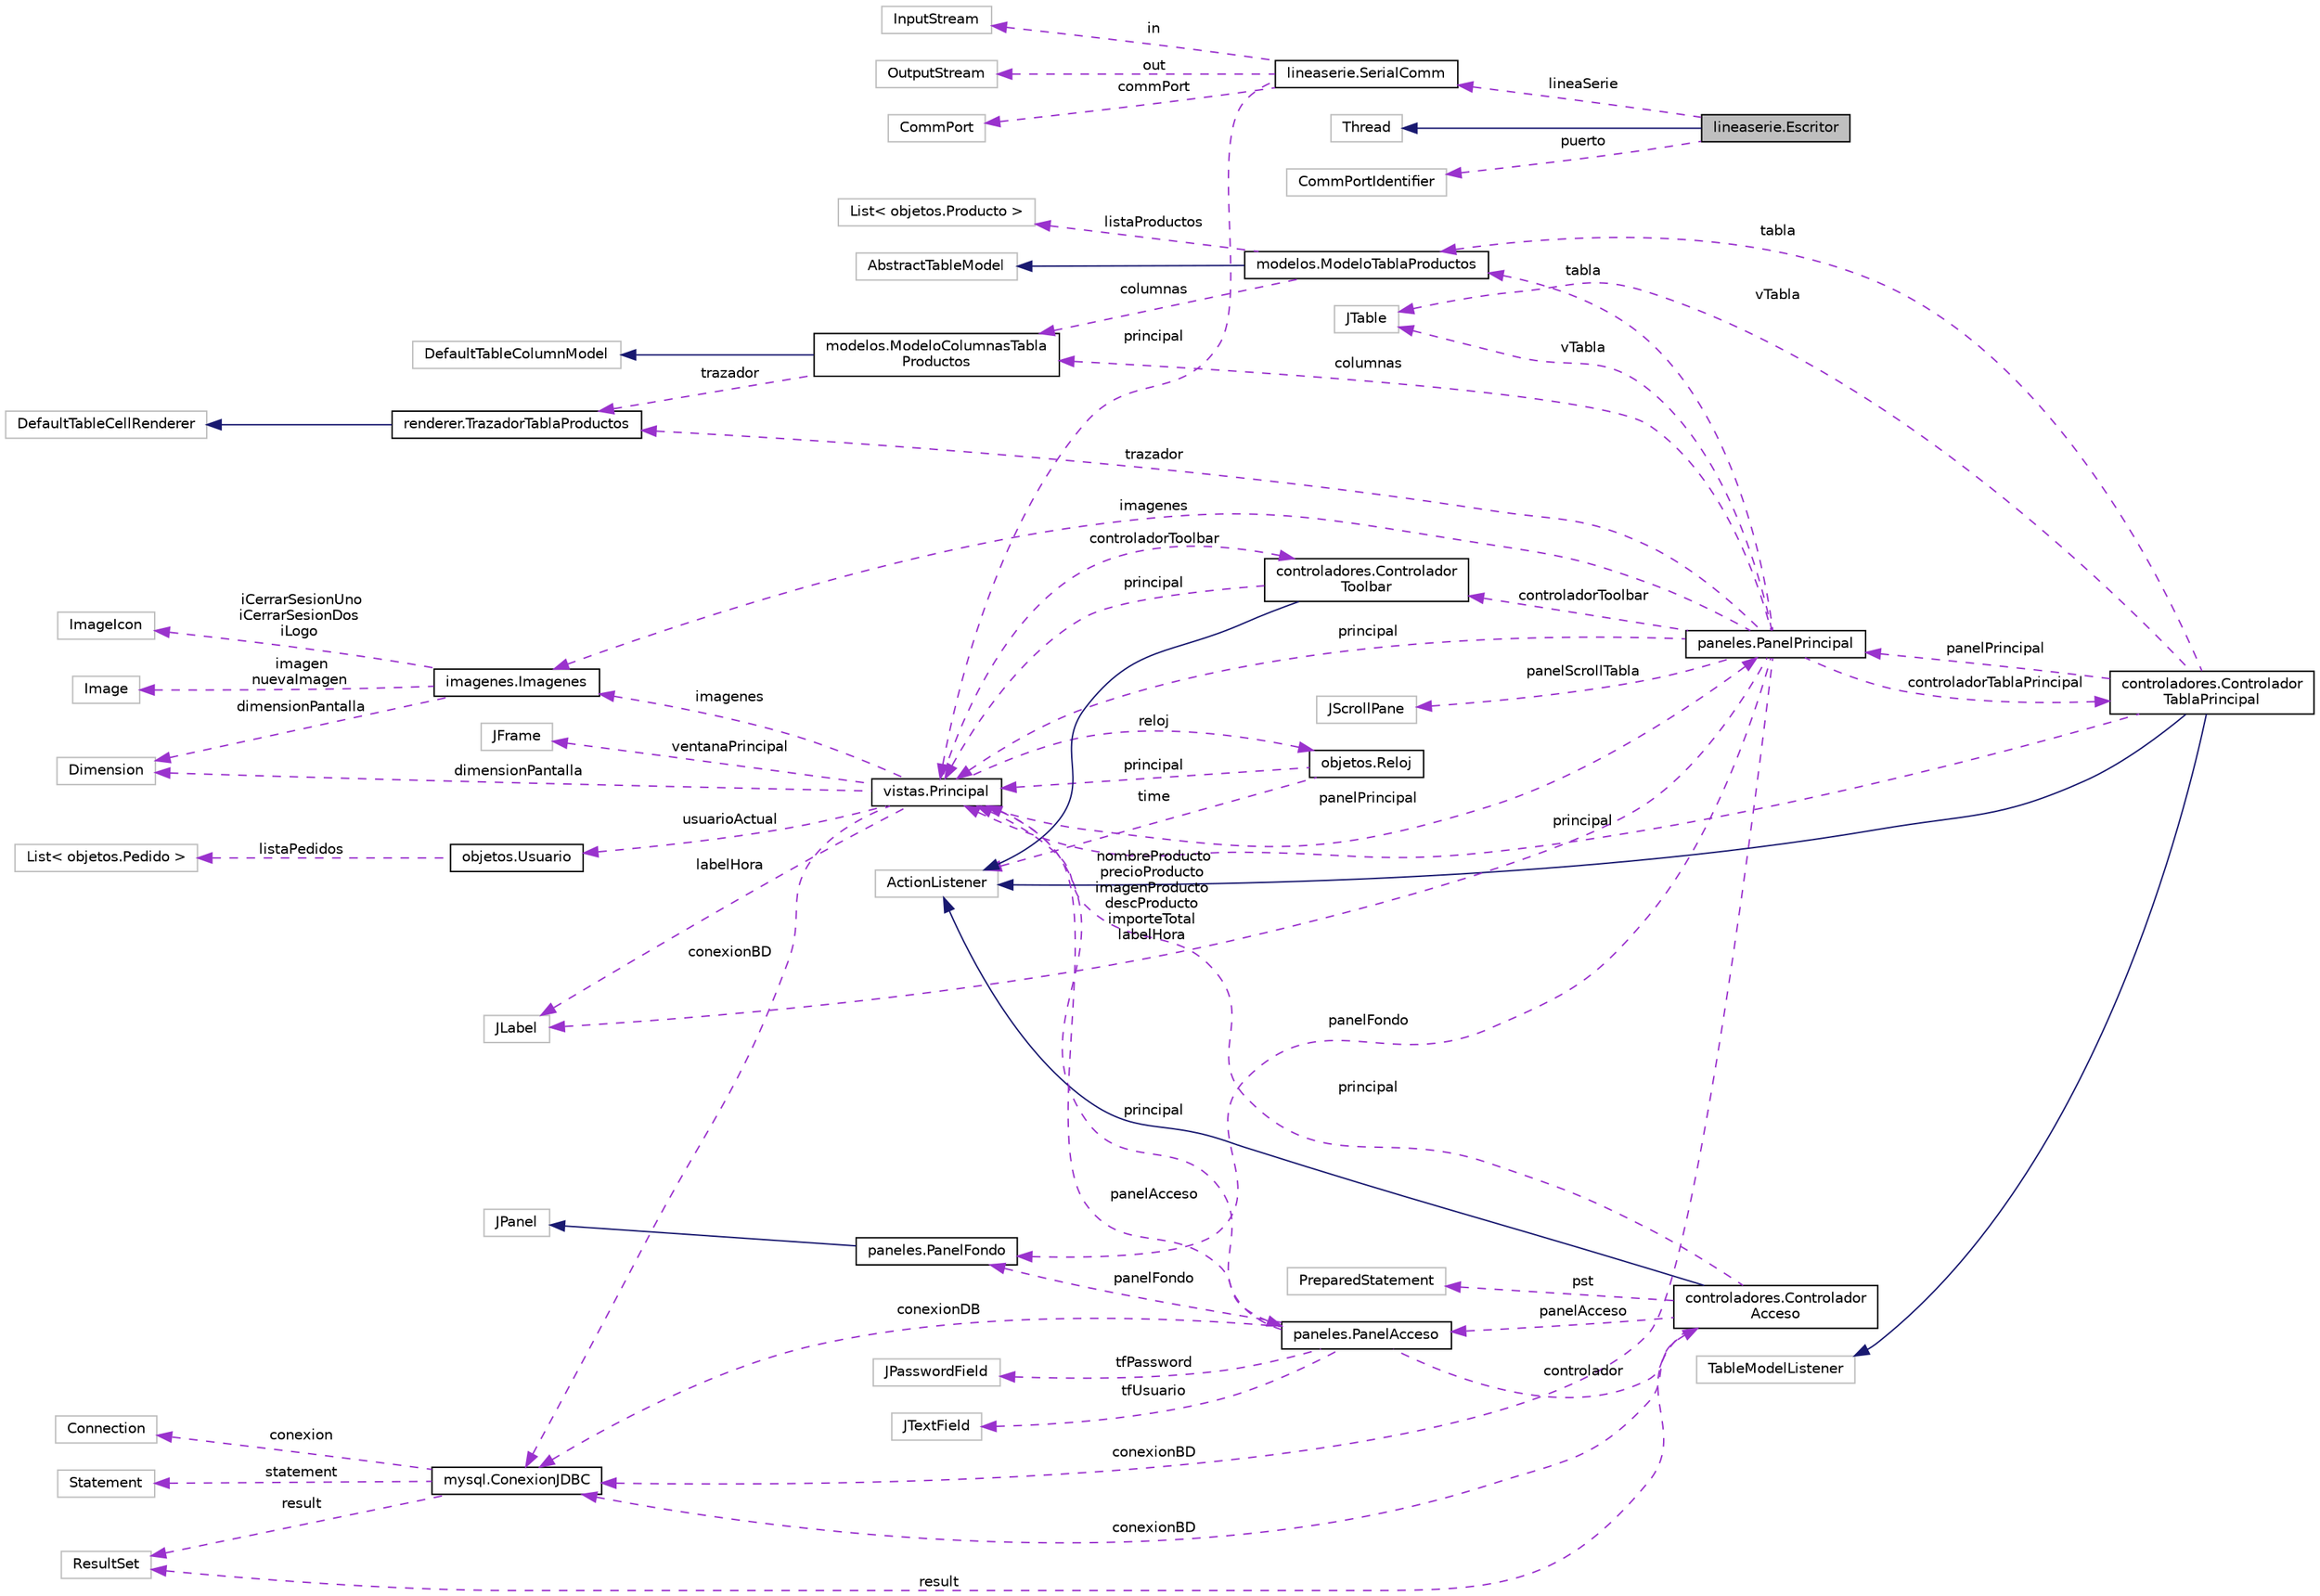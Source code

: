digraph "lineaserie.Escritor"
{
  edge [fontname="Helvetica",fontsize="10",labelfontname="Helvetica",labelfontsize="10"];
  node [fontname="Helvetica",fontsize="10",shape=record];
  rankdir="LR";
  Node2 [label="lineaserie.Escritor",height=0.2,width=0.4,color="black", fillcolor="grey75", style="filled", fontcolor="black"];
  Node3 -> Node2 [dir="back",color="midnightblue",fontsize="10",style="solid",fontname="Helvetica"];
  Node3 [label="Thread",height=0.2,width=0.4,color="grey75", fillcolor="white", style="filled"];
  Node4 -> Node2 [dir="back",color="darkorchid3",fontsize="10",style="dashed",label=" puerto" ,fontname="Helvetica"];
  Node4 [label="CommPortIdentifier",height=0.2,width=0.4,color="grey75", fillcolor="white", style="filled"];
  Node5 -> Node2 [dir="back",color="darkorchid3",fontsize="10",style="dashed",label=" lineaSerie" ,fontname="Helvetica"];
  Node5 [label="lineaserie.SerialComm",height=0.2,width=0.4,color="black", fillcolor="white", style="filled",URL="$classlineaserie_1_1_serial_comm.html"];
  Node6 -> Node5 [dir="back",color="darkorchid3",fontsize="10",style="dashed",label=" in" ,fontname="Helvetica"];
  Node6 [label="InputStream",height=0.2,width=0.4,color="grey75", fillcolor="white", style="filled"];
  Node7 -> Node5 [dir="back",color="darkorchid3",fontsize="10",style="dashed",label=" out" ,fontname="Helvetica"];
  Node7 [label="OutputStream",height=0.2,width=0.4,color="grey75", fillcolor="white", style="filled"];
  Node8 -> Node5 [dir="back",color="darkorchid3",fontsize="10",style="dashed",label=" commPort" ,fontname="Helvetica"];
  Node8 [label="CommPort",height=0.2,width=0.4,color="grey75", fillcolor="white", style="filled"];
  Node9 -> Node5 [dir="back",color="darkorchid3",fontsize="10",style="dashed",label=" principal" ,fontname="Helvetica"];
  Node9 [label="vistas.Principal",height=0.2,width=0.4,color="black", fillcolor="white", style="filled",URL="$classvistas_1_1_principal.html"];
  Node10 -> Node9 [dir="back",color="darkorchid3",fontsize="10",style="dashed",label=" reloj" ,fontname="Helvetica"];
  Node10 [label="objetos.Reloj",height=0.2,width=0.4,color="black", fillcolor="white", style="filled",URL="$classobjetos_1_1_reloj.html"];
  Node11 -> Node10 [dir="back",color="darkorchid3",fontsize="10",style="dashed",label=" time" ,fontname="Helvetica"];
  Node11 [label="ActionListener",height=0.2,width=0.4,color="grey75", fillcolor="white", style="filled"];
  Node9 -> Node10 [dir="back",color="darkorchid3",fontsize="10",style="dashed",label=" principal" ,fontname="Helvetica"];
  Node12 -> Node9 [dir="back",color="darkorchid3",fontsize="10",style="dashed",label=" panelPrincipal" ,fontname="Helvetica"];
  Node12 [label="paneles.PanelPrincipal",height=0.2,width=0.4,color="black", fillcolor="white", style="filled",URL="$classpaneles_1_1_panel_principal.html"];
  Node13 -> Node12 [dir="back",color="darkorchid3",fontsize="10",style="dashed",label=" controladorTablaPrincipal" ,fontname="Helvetica"];
  Node13 [label="controladores.Controlador\lTablaPrincipal",height=0.2,width=0.4,color="black", fillcolor="white", style="filled",URL="$classcontroladores_1_1_controlador_tabla_principal.html"];
  Node11 -> Node13 [dir="back",color="midnightblue",fontsize="10",style="solid",fontname="Helvetica"];
  Node14 -> Node13 [dir="back",color="midnightblue",fontsize="10",style="solid",fontname="Helvetica"];
  Node14 [label="TableModelListener",height=0.2,width=0.4,color="grey75", fillcolor="white", style="filled"];
  Node12 -> Node13 [dir="back",color="darkorchid3",fontsize="10",style="dashed",label=" panelPrincipal" ,fontname="Helvetica"];
  Node15 -> Node13 [dir="back",color="darkorchid3",fontsize="10",style="dashed",label=" vTabla" ,fontname="Helvetica"];
  Node15 [label="JTable",height=0.2,width=0.4,color="grey75", fillcolor="white", style="filled"];
  Node9 -> Node13 [dir="back",color="darkorchid3",fontsize="10",style="dashed",label=" principal" ,fontname="Helvetica"];
  Node16 -> Node13 [dir="back",color="darkorchid3",fontsize="10",style="dashed",label=" tabla" ,fontname="Helvetica"];
  Node16 [label="modelos.ModeloTablaProductos",height=0.2,width=0.4,color="black", fillcolor="white", style="filled",URL="$classmodelos_1_1_modelo_tabla_productos.html"];
  Node17 -> Node16 [dir="back",color="midnightblue",fontsize="10",style="solid",fontname="Helvetica"];
  Node17 [label="AbstractTableModel",height=0.2,width=0.4,color="grey75", fillcolor="white", style="filled"];
  Node18 -> Node16 [dir="back",color="darkorchid3",fontsize="10",style="dashed",label=" columnas" ,fontname="Helvetica"];
  Node18 [label="modelos.ModeloColumnasTabla\lProductos",height=0.2,width=0.4,color="black", fillcolor="white", style="filled",URL="$classmodelos_1_1_modelo_columnas_tabla_productos.html"];
  Node19 -> Node18 [dir="back",color="midnightblue",fontsize="10",style="solid",fontname="Helvetica"];
  Node19 [label="DefaultTableColumnModel",height=0.2,width=0.4,color="grey75", fillcolor="white", style="filled"];
  Node20 -> Node18 [dir="back",color="darkorchid3",fontsize="10",style="dashed",label=" trazador" ,fontname="Helvetica"];
  Node20 [label="renderer.TrazadorTablaProductos",height=0.2,width=0.4,color="black", fillcolor="white", style="filled",URL="$classrenderer_1_1_trazador_tabla_productos.html"];
  Node21 -> Node20 [dir="back",color="midnightblue",fontsize="10",style="solid",fontname="Helvetica"];
  Node21 [label="DefaultTableCellRenderer",height=0.2,width=0.4,color="grey75", fillcolor="white", style="filled"];
  Node22 -> Node16 [dir="back",color="darkorchid3",fontsize="10",style="dashed",label=" listaProductos" ,fontname="Helvetica"];
  Node22 [label="List\< objetos.Producto \>",height=0.2,width=0.4,color="grey75", fillcolor="white", style="filled"];
  Node20 -> Node12 [dir="back",color="darkorchid3",fontsize="10",style="dashed",label=" trazador" ,fontname="Helvetica"];
  Node23 -> Node12 [dir="back",color="darkorchid3",fontsize="10",style="dashed",label=" conexionBD" ,fontname="Helvetica"];
  Node23 [label="mysql.ConexionJDBC",height=0.2,width=0.4,color="black", fillcolor="white", style="filled",URL="$classmysql_1_1_conexion_j_d_b_c.html"];
  Node24 -> Node23 [dir="back",color="darkorchid3",fontsize="10",style="dashed",label=" statement" ,fontname="Helvetica"];
  Node24 [label="Statement",height=0.2,width=0.4,color="grey75", fillcolor="white", style="filled"];
  Node25 -> Node23 [dir="back",color="darkorchid3",fontsize="10",style="dashed",label=" conexion" ,fontname="Helvetica"];
  Node25 [label="Connection",height=0.2,width=0.4,color="grey75", fillcolor="white", style="filled"];
  Node26 -> Node23 [dir="back",color="darkorchid3",fontsize="10",style="dashed",label=" result" ,fontname="Helvetica"];
  Node26 [label="ResultSet",height=0.2,width=0.4,color="grey75", fillcolor="white", style="filled"];
  Node27 -> Node12 [dir="back",color="darkorchid3",fontsize="10",style="dashed",label=" controladorToolbar" ,fontname="Helvetica"];
  Node27 [label="controladores.Controlador\lToolbar",height=0.2,width=0.4,color="black", fillcolor="white", style="filled",URL="$classcontroladores_1_1_controlador_toolbar.html"];
  Node11 -> Node27 [dir="back",color="midnightblue",fontsize="10",style="solid",fontname="Helvetica"];
  Node9 -> Node27 [dir="back",color="darkorchid3",fontsize="10",style="dashed",label=" principal" ,fontname="Helvetica"];
  Node15 -> Node12 [dir="back",color="darkorchid3",fontsize="10",style="dashed",label=" vTabla" ,fontname="Helvetica"];
  Node28 -> Node12 [dir="back",color="darkorchid3",fontsize="10",style="dashed",label=" panelFondo" ,fontname="Helvetica"];
  Node28 [label="paneles.PanelFondo",height=0.2,width=0.4,color="black", fillcolor="white", style="filled",URL="$classpaneles_1_1_panel_fondo.html"];
  Node29 -> Node28 [dir="back",color="midnightblue",fontsize="10",style="solid",fontname="Helvetica"];
  Node29 [label="JPanel",height=0.2,width=0.4,color="grey75", fillcolor="white", style="filled"];
  Node18 -> Node12 [dir="back",color="darkorchid3",fontsize="10",style="dashed",label=" columnas" ,fontname="Helvetica"];
  Node30 -> Node12 [dir="back",color="darkorchid3",fontsize="10",style="dashed",label=" nombreProducto\nprecioProducto\nimagenProducto\ndescProducto\nimporteTotal\nlabelHora" ,fontname="Helvetica"];
  Node30 [label="JLabel",height=0.2,width=0.4,color="grey75", fillcolor="white", style="filled"];
  Node31 -> Node12 [dir="back",color="darkorchid3",fontsize="10",style="dashed",label=" imagenes" ,fontname="Helvetica"];
  Node31 [label="imagenes.Imagenes",height=0.2,width=0.4,color="black", fillcolor="white", style="filled",URL="$classimagenes_1_1_imagenes.html"];
  Node32 -> Node31 [dir="back",color="darkorchid3",fontsize="10",style="dashed",label=" iCerrarSesionUno\niCerrarSesionDos\niLogo" ,fontname="Helvetica"];
  Node32 [label="ImageIcon",height=0.2,width=0.4,color="grey75", fillcolor="white", style="filled"];
  Node33 -> Node31 [dir="back",color="darkorchid3",fontsize="10",style="dashed",label=" imagen\nnuevaImagen" ,fontname="Helvetica"];
  Node33 [label="Image",height=0.2,width=0.4,color="grey75", fillcolor="white", style="filled"];
  Node34 -> Node31 [dir="back",color="darkorchid3",fontsize="10",style="dashed",label=" dimensionPantalla" ,fontname="Helvetica"];
  Node34 [label="Dimension",height=0.2,width=0.4,color="grey75", fillcolor="white", style="filled"];
  Node35 -> Node12 [dir="back",color="darkorchid3",fontsize="10",style="dashed",label=" panelScrollTabla" ,fontname="Helvetica"];
  Node35 [label="JScrollPane",height=0.2,width=0.4,color="grey75", fillcolor="white", style="filled"];
  Node16 -> Node12 [dir="back",color="darkorchid3",fontsize="10",style="dashed",label=" tabla" ,fontname="Helvetica"];
  Node9 -> Node12 [dir="back",color="darkorchid3",fontsize="10",style="dashed",label=" principal" ,fontname="Helvetica"];
  Node27 -> Node9 [dir="back",color="darkorchid3",fontsize="10",style="dashed",label=" controladorToolbar" ,fontname="Helvetica"];
  Node36 -> Node9 [dir="back",color="darkorchid3",fontsize="10",style="dashed",label=" usuarioActual" ,fontname="Helvetica"];
  Node36 [label="objetos.Usuario",height=0.2,width=0.4,color="black", fillcolor="white", style="filled",URL="$classobjetos_1_1_usuario.html"];
  Node37 -> Node36 [dir="back",color="darkorchid3",fontsize="10",style="dashed",label=" listaPedidos" ,fontname="Helvetica"];
  Node37 [label="List\< objetos.Pedido \>",height=0.2,width=0.4,color="grey75", fillcolor="white", style="filled"];
  Node23 -> Node9 [dir="back",color="darkorchid3",fontsize="10",style="dashed",label=" conexionBD" ,fontname="Helvetica"];
  Node38 -> Node9 [dir="back",color="darkorchid3",fontsize="10",style="dashed",label=" ventanaPrincipal" ,fontname="Helvetica"];
  Node38 [label="JFrame",height=0.2,width=0.4,color="grey75", fillcolor="white", style="filled"];
  Node39 -> Node9 [dir="back",color="darkorchid3",fontsize="10",style="dashed",label=" panelAcceso" ,fontname="Helvetica"];
  Node39 [label="paneles.PanelAcceso",height=0.2,width=0.4,color="black", fillcolor="white", style="filled",URL="$classpaneles_1_1_panel_acceso.html"];
  Node40 -> Node39 [dir="back",color="darkorchid3",fontsize="10",style="dashed",label=" tfUsuario" ,fontname="Helvetica"];
  Node40 [label="JTextField",height=0.2,width=0.4,color="grey75", fillcolor="white", style="filled"];
  Node23 -> Node39 [dir="back",color="darkorchid3",fontsize="10",style="dashed",label=" conexionDB" ,fontname="Helvetica"];
  Node41 -> Node39 [dir="back",color="darkorchid3",fontsize="10",style="dashed",label=" tfPassword" ,fontname="Helvetica"];
  Node41 [label="JPasswordField",height=0.2,width=0.4,color="grey75", fillcolor="white", style="filled"];
  Node28 -> Node39 [dir="back",color="darkorchid3",fontsize="10",style="dashed",label=" panelFondo" ,fontname="Helvetica"];
  Node42 -> Node39 [dir="back",color="darkorchid3",fontsize="10",style="dashed",label=" controlador" ,fontname="Helvetica"];
  Node42 [label="controladores.Controlador\lAcceso",height=0.2,width=0.4,color="black", fillcolor="white", style="filled",URL="$classcontroladores_1_1_controlador_acceso.html"];
  Node11 -> Node42 [dir="back",color="midnightblue",fontsize="10",style="solid",fontname="Helvetica"];
  Node23 -> Node42 [dir="back",color="darkorchid3",fontsize="10",style="dashed",label=" conexionBD" ,fontname="Helvetica"];
  Node39 -> Node42 [dir="back",color="darkorchid3",fontsize="10",style="dashed",label=" panelAcceso" ,fontname="Helvetica"];
  Node43 -> Node42 [dir="back",color="darkorchid3",fontsize="10",style="dashed",label=" pst" ,fontname="Helvetica"];
  Node43 [label="PreparedStatement",height=0.2,width=0.4,color="grey75", fillcolor="white", style="filled"];
  Node9 -> Node42 [dir="back",color="darkorchid3",fontsize="10",style="dashed",label=" principal" ,fontname="Helvetica"];
  Node26 -> Node42 [dir="back",color="darkorchid3",fontsize="10",style="dashed",label=" result" ,fontname="Helvetica"];
  Node9 -> Node39 [dir="back",color="darkorchid3",fontsize="10",style="dashed",label=" principal" ,fontname="Helvetica"];
  Node34 -> Node9 [dir="back",color="darkorchid3",fontsize="10",style="dashed",label=" dimensionPantalla" ,fontname="Helvetica"];
  Node30 -> Node9 [dir="back",color="darkorchid3",fontsize="10",style="dashed",label=" labelHora" ,fontname="Helvetica"];
  Node31 -> Node9 [dir="back",color="darkorchid3",fontsize="10",style="dashed",label=" imagenes" ,fontname="Helvetica"];
}
